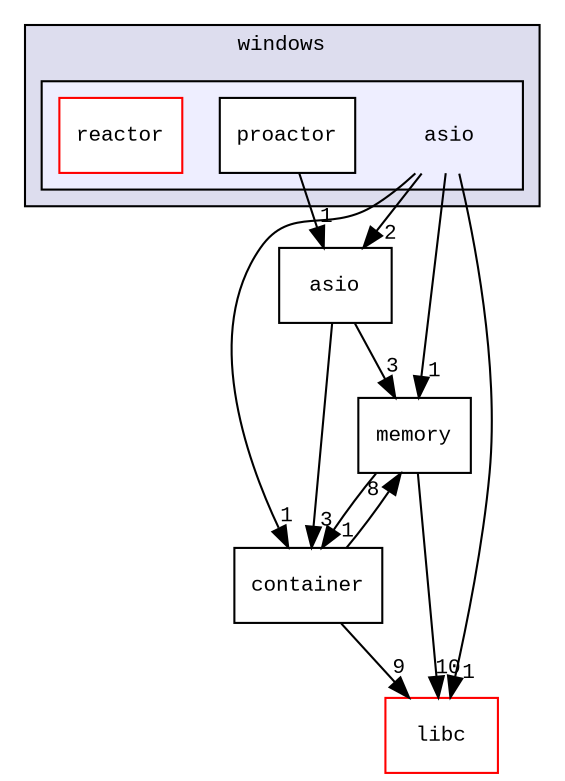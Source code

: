 digraph "src/platform/windows/asio" {
  compound=true
  node [ fontsize="10", fontname="CourierNew"];
  edge [ labelfontsize="10", labelfontname="CourierNew"];
  subgraph clusterdir_972f138192ae14f23850fe4a6433774e {
    graph [ bgcolor="#ddddee", pencolor="black", label="windows" fontname="CourierNew", fontsize="10", URL="dir_972f138192ae14f23850fe4a6433774e.html"]
  subgraph clusterdir_1efc1783ac875608ac222998a4e018e7 {
    graph [ bgcolor="#eeeeff", pencolor="black", label="" URL="dir_1efc1783ac875608ac222998a4e018e7.html"];
    dir_1efc1783ac875608ac222998a4e018e7 [shape=plaintext label="asio"];
    dir_eeac13ed3dfbb6abb6568f1aea4748b4 [shape=box label="proactor" color="black" fillcolor="white" style="filled" URL="dir_eeac13ed3dfbb6abb6568f1aea4748b4.html"];
    dir_f9013285cada866385b08072295f22fa [shape=box label="reactor" color="red" fillcolor="white" style="filled" URL="dir_f9013285cada866385b08072295f22fa.html"];
  }
  }
  dir_94d7edf6f8f3d9af5fd63c44172da41c [shape=box label="memory" URL="dir_94d7edf6f8f3d9af5fd63c44172da41c.html"];
  dir_1b313d86a3cedf427c8a82c0995b1bb6 [shape=box label="container" URL="dir_1b313d86a3cedf427c8a82c0995b1bb6.html"];
  dir_16a916fe4812f76ff8ca083dfa2c5cc7 [shape=box label="asio" URL="dir_16a916fe4812f76ff8ca083dfa2c5cc7.html"];
  dir_ee3448fa1dc3d93b4fb7d6fba5be0d5c [shape=box label="libc" fillcolor="white" style="filled" color="red" URL="dir_ee3448fa1dc3d93b4fb7d6fba5be0d5c.html"];
  dir_1efc1783ac875608ac222998a4e018e7->dir_94d7edf6f8f3d9af5fd63c44172da41c [headlabel="1", labeldistance=1.5 headhref="dir_000039_000019.html"];
  dir_1efc1783ac875608ac222998a4e018e7->dir_1b313d86a3cedf427c8a82c0995b1bb6 [headlabel="1", labeldistance=1.5 headhref="dir_000039_000004.html"];
  dir_1efc1783ac875608ac222998a4e018e7->dir_16a916fe4812f76ff8ca083dfa2c5cc7 [headlabel="2", labeldistance=1.5 headhref="dir_000039_000002.html"];
  dir_1efc1783ac875608ac222998a4e018e7->dir_ee3448fa1dc3d93b4fb7d6fba5be0d5c [headlabel="1", labeldistance=1.5 headhref="dir_000039_000006.html"];
  dir_94d7edf6f8f3d9af5fd63c44172da41c->dir_1b313d86a3cedf427c8a82c0995b1bb6 [headlabel="1", labeldistance=1.5 headhref="dir_000019_000004.html"];
  dir_94d7edf6f8f3d9af5fd63c44172da41c->dir_ee3448fa1dc3d93b4fb7d6fba5be0d5c [headlabel="10", labeldistance=1.5 headhref="dir_000019_000006.html"];
  dir_eeac13ed3dfbb6abb6568f1aea4748b4->dir_16a916fe4812f76ff8ca083dfa2c5cc7 [headlabel="1", labeldistance=1.5 headhref="dir_000040_000002.html"];
  dir_1b313d86a3cedf427c8a82c0995b1bb6->dir_94d7edf6f8f3d9af5fd63c44172da41c [headlabel="8", labeldistance=1.5 headhref="dir_000004_000019.html"];
  dir_1b313d86a3cedf427c8a82c0995b1bb6->dir_ee3448fa1dc3d93b4fb7d6fba5be0d5c [headlabel="9", labeldistance=1.5 headhref="dir_000004_000006.html"];
  dir_16a916fe4812f76ff8ca083dfa2c5cc7->dir_94d7edf6f8f3d9af5fd63c44172da41c [headlabel="3", labeldistance=1.5 headhref="dir_000002_000019.html"];
  dir_16a916fe4812f76ff8ca083dfa2c5cc7->dir_1b313d86a3cedf427c8a82c0995b1bb6 [headlabel="3", labeldistance=1.5 headhref="dir_000002_000004.html"];
}
